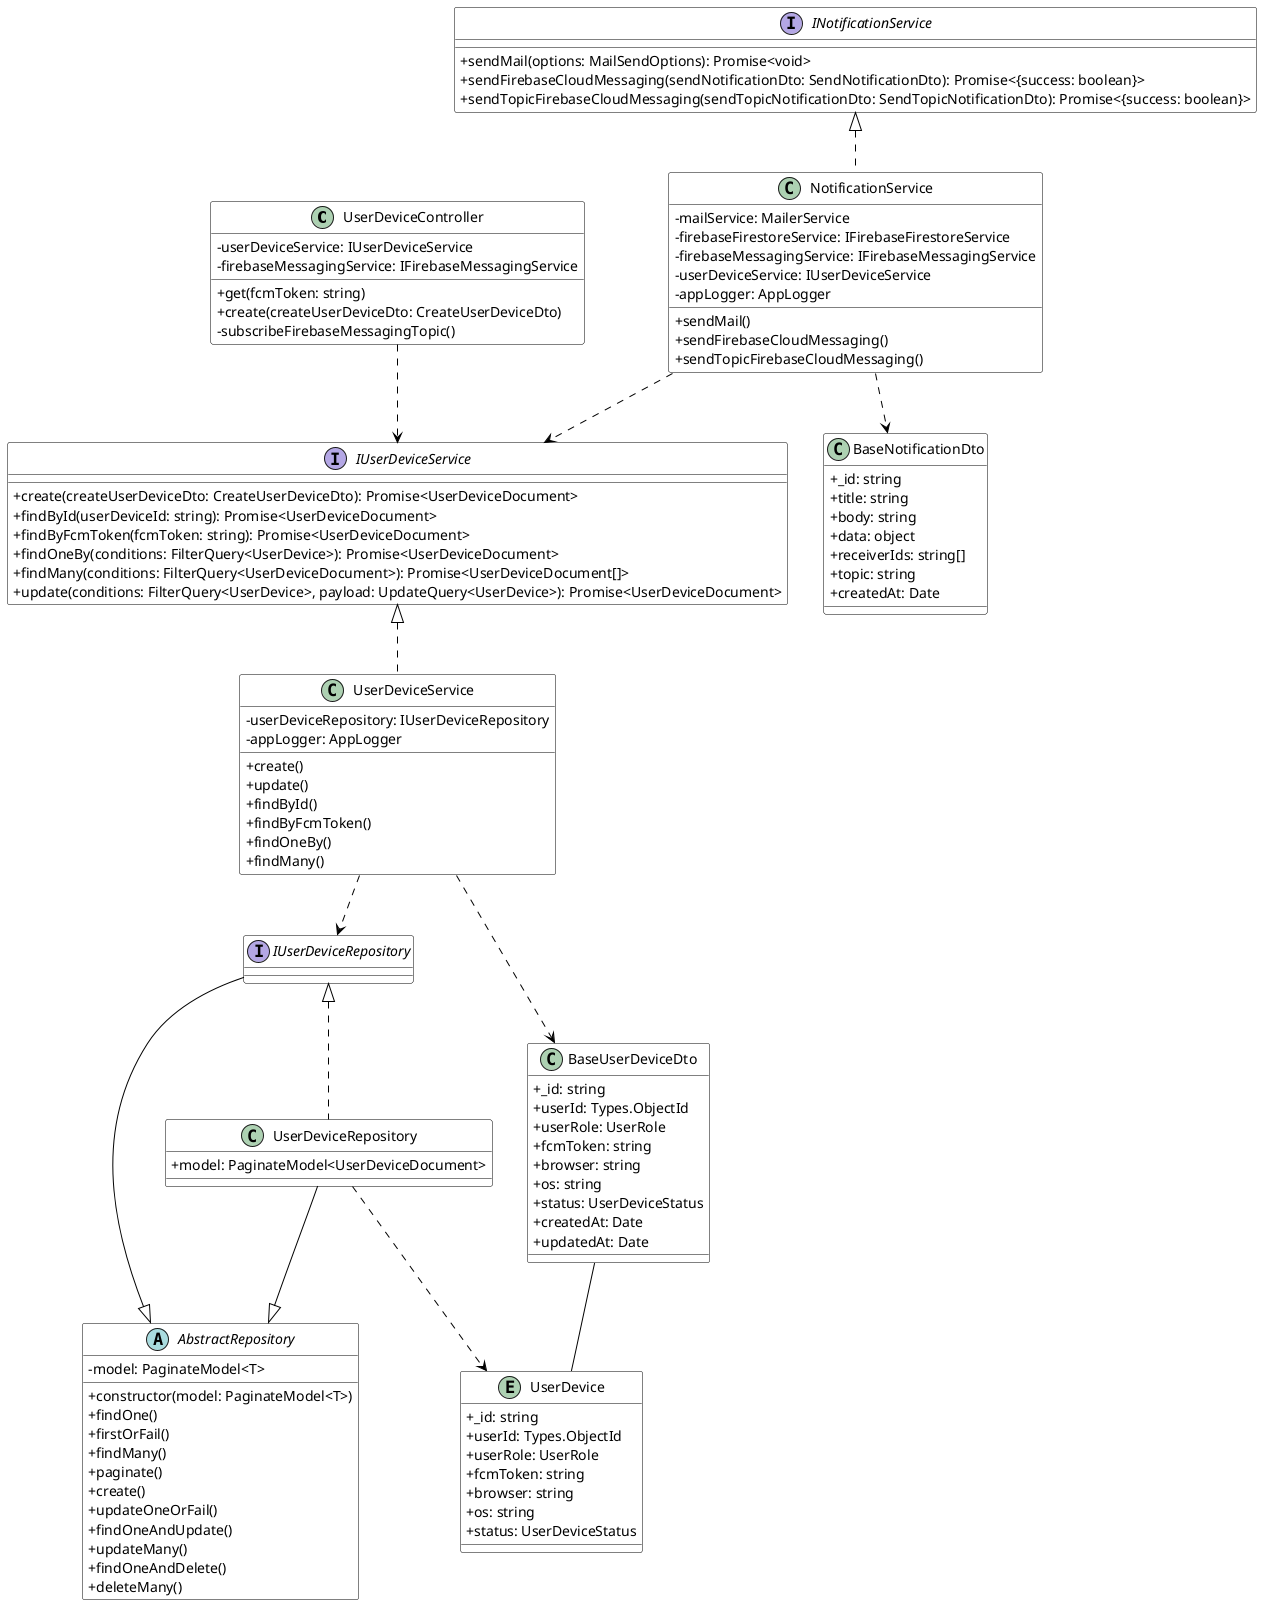 @startuml Notification Module

skinparam classAttributeIconSize 0

skinparam class {
  BackgroundColor White
  ArrowColor Black
  BorderColor Black
}

' Controllers
class UserDeviceController {
  -userDeviceService: IUserDeviceService
  -firebaseMessagingService: IFirebaseMessagingService
  +get(fcmToken: string)
  +create(createUserDeviceDto: CreateUserDeviceDto)
  -subscribeFirebaseMessagingTopic()
}

' Interfaces
interface IUserDeviceService {
  +create(createUserDeviceDto: CreateUserDeviceDto): Promise<UserDeviceDocument>
  +findById(userDeviceId: string): Promise<UserDeviceDocument>
  +findByFcmToken(fcmToken: string): Promise<UserDeviceDocument>
  +findOneBy(conditions: FilterQuery<UserDevice>): Promise<UserDeviceDocument>
  +findMany(conditions: FilterQuery<UserDeviceDocument>): Promise<UserDeviceDocument[]>
  +update(conditions: FilterQuery<UserDevice>, payload: UpdateQuery<UserDevice>): Promise<UserDeviceDocument>
}

interface INotificationService {
  +sendMail(options: MailSendOptions): Promise<void>
  +sendFirebaseCloudMessaging(sendNotificationDto: SendNotificationDto): Promise<{success: boolean}>
  +sendTopicFirebaseCloudMessaging(sendTopicNotificationDto: SendTopicNotificationDto): Promise<{success: boolean}>
}

interface IUserDeviceRepository {
}

class UserDeviceService {
  -userDeviceRepository: IUserDeviceRepository
  -appLogger: AppLogger
  +create()
  +update()
  +findById()
  +findByFcmToken()
  +findOneBy()
  +findMany()
}

class NotificationService {
  -mailService: MailerService
  -firebaseFirestoreService: IFirebaseFirestoreService
  -firebaseMessagingService: IFirebaseMessagingService 
  -userDeviceService: IUserDeviceService
  -appLogger: AppLogger
  +sendMail()
  +sendFirebaseCloudMessaging()
  +sendTopicFirebaseCloudMessaging()
}

class UserDeviceRepository {
  +model: PaginateModel<UserDeviceDocument>
}

abstract class AbstractRepository {
  -model: PaginateModel<T>
  +constructor(model: PaginateModel<T>)
  +findOne()
  +firstOrFail()
  +findMany()
  +paginate()
  +create()
  +updateOneOrFail()
  +findOneAndUpdate()
  +updateMany()
  +findOneAndDelete()
  +deleteMany()
}

' DTOs
class BaseUserDeviceDto {
  +_id: string
  +userId: Types.ObjectId
  +userRole: UserRole
  +fcmToken: string
  +browser: string
  +os: string
  +status: UserDeviceStatus
  +createdAt: Date
  +updatedAt: Date
}

class BaseNotificationDto {
  +_id: string
  +title: string
  +body: string
  +data: object
  +receiverIds: string[]
  +topic: string
  +createdAt: Date
}

' Schemas
entity UserDevice {
  +_id: string
  +userId: Types.ObjectId
  +userRole: UserRole
  +fcmToken: string
  +browser: string
  +os: string
  +status: UserDeviceStatus
}

' Relationships
UserDeviceController ..> IUserDeviceService

IUserDeviceService <|.. UserDeviceService
INotificationService <|.. NotificationService

UserDeviceService ..> IUserDeviceRepository
NotificationService ..> IUserDeviceService

UserDeviceService ..> BaseUserDeviceDto
NotificationService ..> BaseNotificationDto

IUserDeviceRepository <|.. UserDeviceRepository
IUserDeviceRepository --|> AbstractRepository
UserDeviceRepository --|> AbstractRepository

UserDeviceRepository ..> UserDevice
BaseUserDeviceDto -- UserDevice

@enduml
